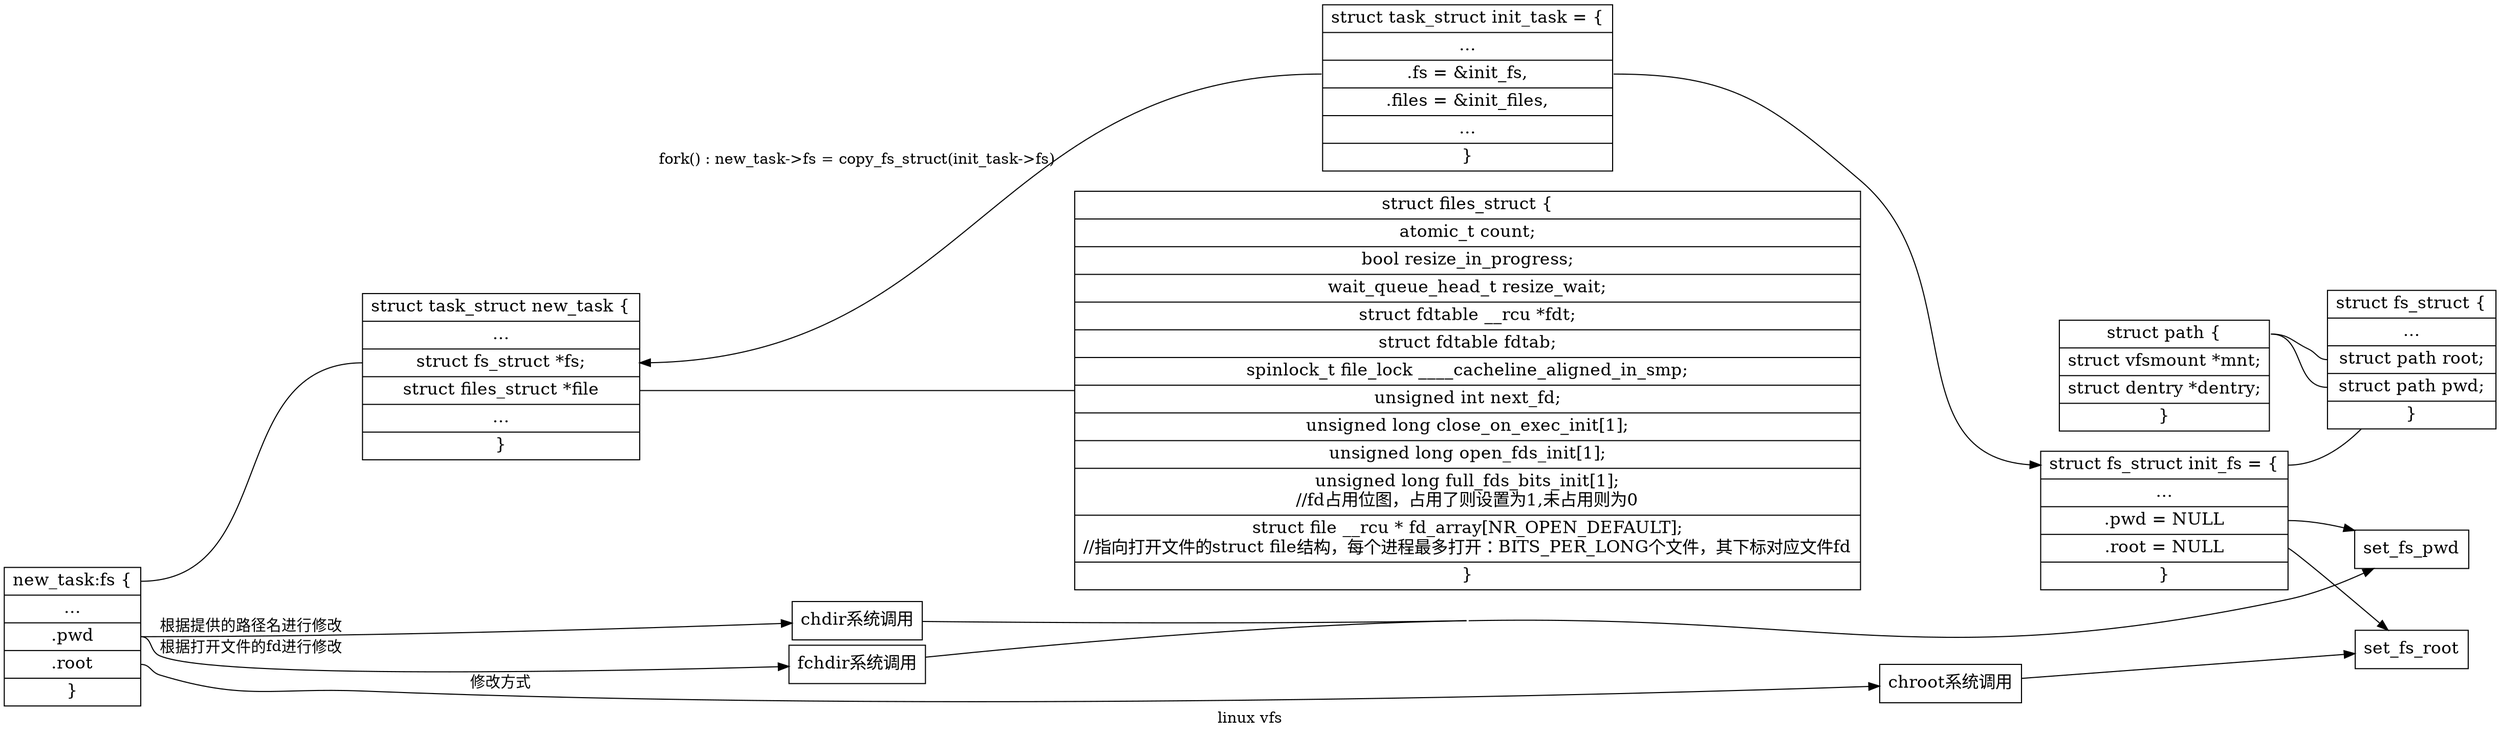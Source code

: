 digraph G {
  	concentrate=True;
  	graph [
  	compound=True;
	rankdir = LR;
	];
  	node [shape=record];
	node [
	fontsize = "16"
	shape = "ellipse"
	];
	label = "linux vfs";
	
	subgraph init_task {
		rankdir="LR"
		label = "init_task";
		color = black;
		"init_task" [
		label = "<f0> struct task_struct init_task = \{ |
			 <f1> ... |
			 <f2> .fs = &init_fs, |
			 <f3> .files = &init_files,|
			 <f4> ... |
			 <f5> \}",
		shape = "record"
		];
	
	}
	
	subgraph init_fs {
		rankdir="LR"
		label = "init_fs";
		color = black;
		"init_fs" [
		label = "<f0> struct fs_struct init_fs = \{ |
			 <f1> ... |
			 <f2> .pwd = NULL |
			 <f3> .root = NULL |
			 <f4> \}",
		shape = "record"
		];
	
	}
	
	
	"init_fs":f0 -> "fs_struct"[dir="none"];
	
	"init_task":f2 -> "init_fs":f0;
	
	subgraph fs_struct {
		rankdir="LR"
		label = "struct fs_struct";
		color = black;
		"fs_struct" [
		label = "<f0> struct fs_struct \{ |
		         <f1> ... |
		         <f2> struct path root; |
		         <f3> struct path pwd; |
		         <f4> \}",
		 shape = "record"
		 ];
	}
	
	subgraph path {
		rankdir="LR";
		label = "struct path";
		color = black;		
		"path" [
		label = "<f0>  struct path \{ |
			 <f1>  struct vfsmount *mnt;|
			 <f2>  struct dentry *dentry;|
			 <f3>  \}",
	 	shape = "record" ]
	 }

	 "path":f0 -> "fs_struct":f2 [dir="none"];
	 "path":f0 -> "fs_struct":f3 [dir="none"];
	 subgraph a_fun {
	 	label = "init_chdir"
	 	a1 [ label = "set_fs_pwd",shape = "rect"];
	 }
	 	
	 "init_fs":f2 -> a1;


	 subgraph b_fun {
	 	label = "init_chroot"
	 	b1 [ label = "set_fs_root",shape = "rect"];
	 }
	 	
	 "init_fs":f3 -> b1;
	 
	 "new_task" [shape = "record",label= "<f0> struct task_struct new_task \{ |
	 				      <f1> ...|
	 				      <f2> struct fs_struct *fs;|
	 				      <f3> struct files_struct *file|
	 				      <f4> ...|
	 				      <f5> \}"];
	 				      
	 "new_task":f2 -> "init_task":f2[label = "fork\(\) : new_task\-\>fs = copy_fs_struct\(init_task\-\>fs\)",dir = back];
	 "new_fs" [shape = "record",label = " <f0> new_task:fs \{ | <f1> ... | <f2> .pwd  | <f3> .root | <f4> \}"];
	 "new_fs":f0 -> "new_task":f2[dir=none];
	 "chroot"[label = "chroot系统调用",shape=rect];
	 "chroot" -> b1;
	 "chdir"[label = "chdir系统调用",shape=rect];
	 "chdir" -> a1;
	 "fchdir"[label = "fchdir系统调用",shape=rect];
	 "fchdir" -> a1;
	 "new_fs":f3 -> "chroot" [label="修改方式"];
	 "new_fs":f2 -> "chdir" [label="根据提供的路径名进行修改"];
	 "new_fs":f2 -> "fchdir" [label="根据打开文件的fd进行修改"];
	 
	 
	 
	 "files_struct" [label = "<f0> struct files_struct \{ |
				<f1> atomic_t count;|
				<f2> bool resize_in_progress;|
				<f3> wait_queue_head_t resize_wait;|
				<f4> struct fdtable __rcu *fdt;|
				<f5> struct fdtable fdtab;|
				<f6> spinlock_t file_lock ____cacheline_aligned_in_smp;|
				<f7> unsigned int next_fd;|
				<f8> unsigned long close_on_exec_init\[1\];|
				<f9> unsigned long open_fds_init\[1\];|
				<10> unsigned long full_fds_bits_init\[1\];\n\/\/fd占用位图，占用了则设置为1,未占用则为0|
				<f11> struct file __rcu * fd_array\[NR_OPEN_DEFAULT\];\n\/\/指向打开文件的struct file结构，每个进程最多打开：BITS_PER_LONG个文件，其下标对应文件fd |
				<f12> \}",
			shape = "record"
			];			
	new_task:f3->"files_struct"[dir=none];
	


	 

}
